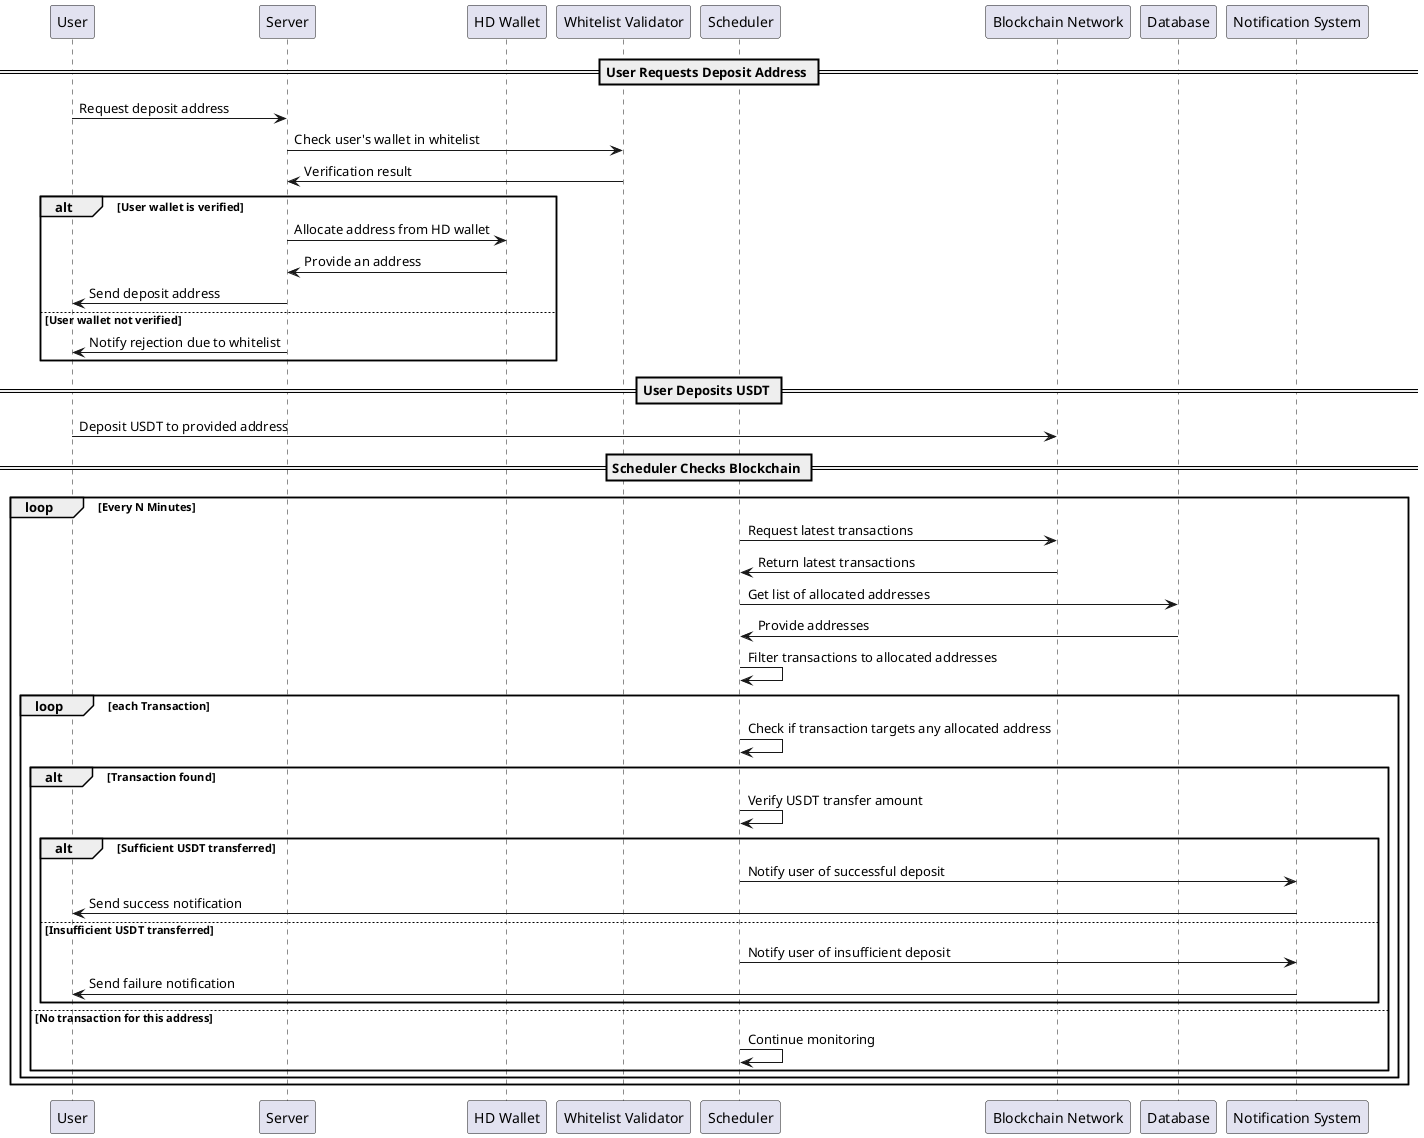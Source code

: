 @startuml
participant "User" as U
participant "Server" as S
participant "HD Wallet" as HD
participant "Whitelist Validator" as WV
participant "Scheduler" as SCH
participant "Blockchain Network" as B
participant "Database" as DB
participant "Notification System" as NS

== User Requests Deposit Address ==
U -> S: Request deposit address
S -> WV: Check user's wallet in whitelist
WV -> S: Verification result
alt User wallet is verified
    S -> HD: Allocate address from HD wallet
    HD -> S: Provide an address
    S -> U: Send deposit address
else User wallet not verified
    S -> U: Notify rejection due to whitelist
end

== User Deposits USDT ==
U -> B: Deposit USDT to provided address

== Scheduler Checks Blockchain ==
loop Every N Minutes
    SCH -> B: Request latest transactions
    B -> SCH: Return latest transactions

    SCH -> DB: Get list of allocated addresses
    DB -> SCH: Provide addresses

    SCH -> SCH: Filter transactions to allocated addresses
    loop each Transaction
        SCH -> SCH: Check if transaction targets any allocated address
        alt Transaction found
            SCH -> SCH: Verify USDT transfer amount
            alt Sufficient USDT transferred
                SCH -> NS: Notify user of successful deposit
                NS -> U: Send success notification
            else Insufficient USDT transferred
                SCH -> NS: Notify user of insufficient deposit
                NS -> U: Send failure notification
            end
        else No transaction for this address
            SCH -> SCH: Continue monitoring
        end
    end
end

@enduml

